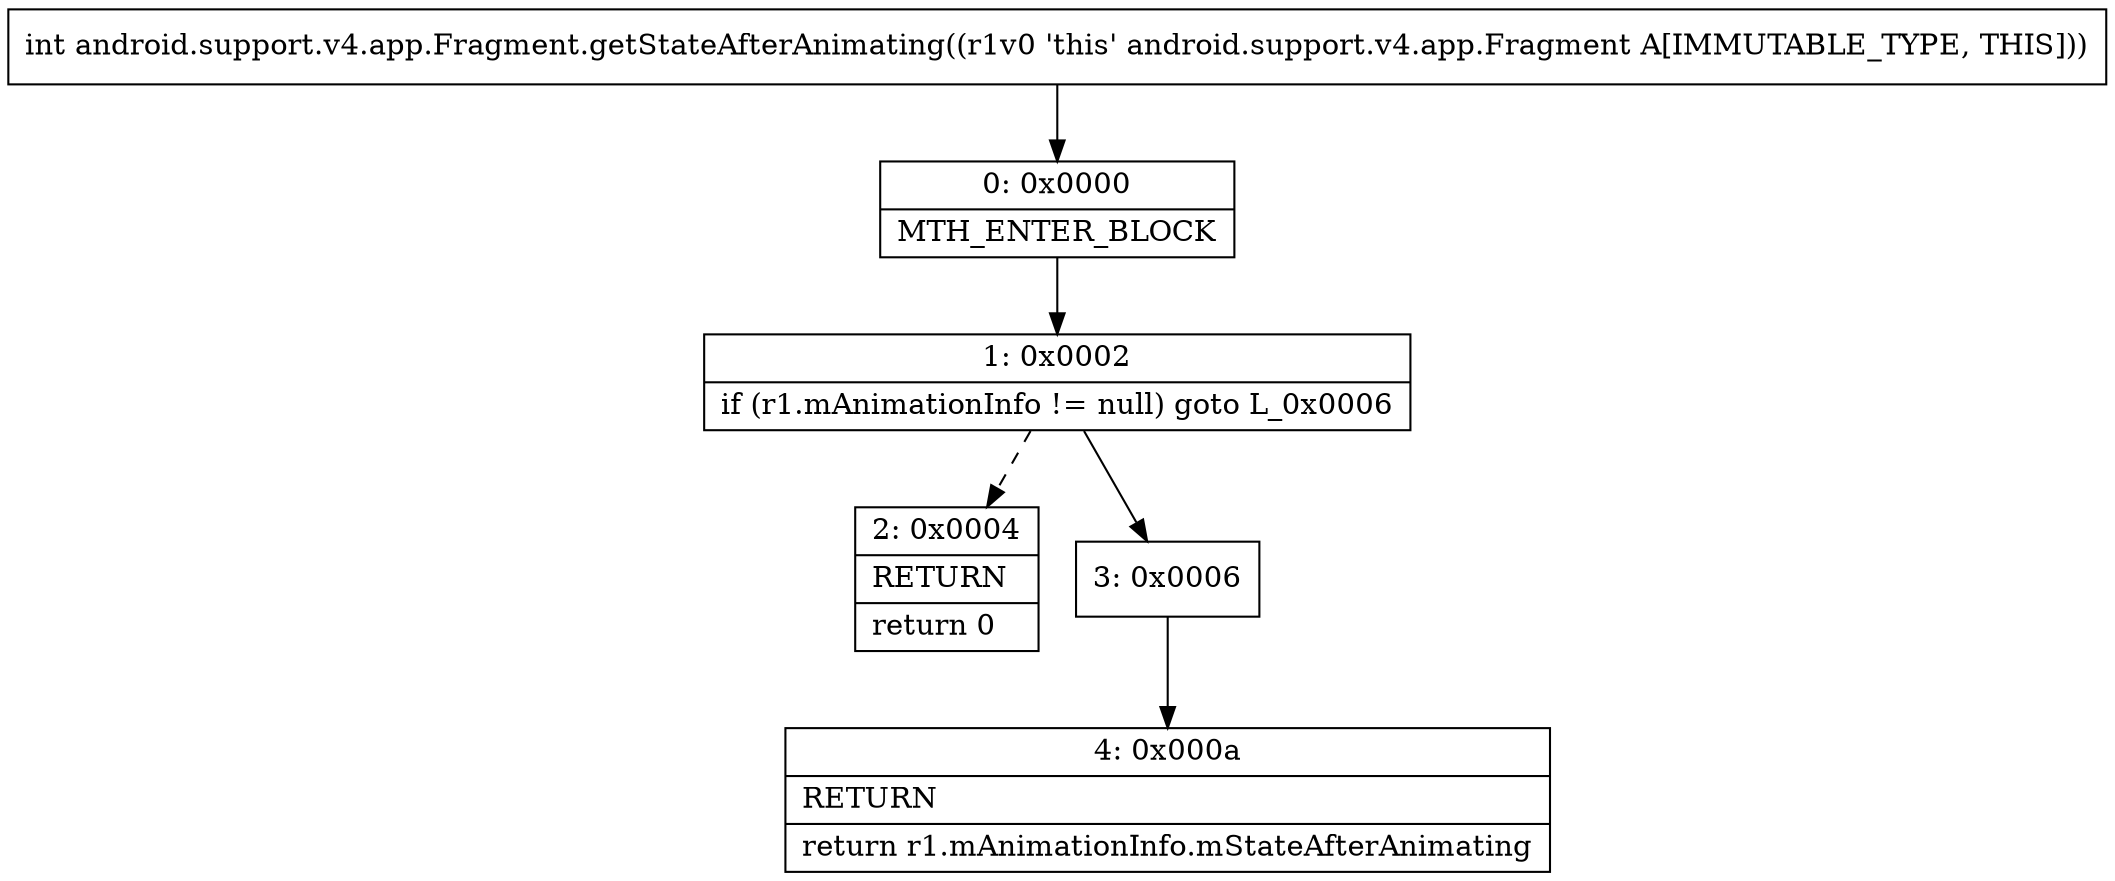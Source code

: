 digraph "CFG forandroid.support.v4.app.Fragment.getStateAfterAnimating()I" {
Node_0 [shape=record,label="{0\:\ 0x0000|MTH_ENTER_BLOCK\l}"];
Node_1 [shape=record,label="{1\:\ 0x0002|if (r1.mAnimationInfo != null) goto L_0x0006\l}"];
Node_2 [shape=record,label="{2\:\ 0x0004|RETURN\l|return 0\l}"];
Node_3 [shape=record,label="{3\:\ 0x0006}"];
Node_4 [shape=record,label="{4\:\ 0x000a|RETURN\l|return r1.mAnimationInfo.mStateAfterAnimating\l}"];
MethodNode[shape=record,label="{int android.support.v4.app.Fragment.getStateAfterAnimating((r1v0 'this' android.support.v4.app.Fragment A[IMMUTABLE_TYPE, THIS])) }"];
MethodNode -> Node_0;
Node_0 -> Node_1;
Node_1 -> Node_2[style=dashed];
Node_1 -> Node_3;
Node_3 -> Node_4;
}

